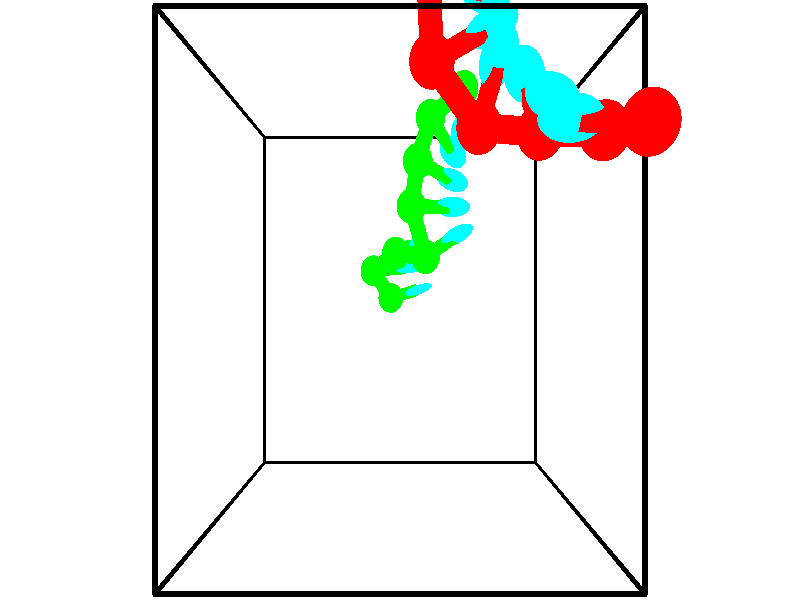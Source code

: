 // switches for output
#declare DRAW_BASES = 1; // possible values are 0, 1; only relevant for DNA ribbons
#declare DRAW_BASES_TYPE = 3; // possible values are 1, 2, 3; only relevant for DNA ribbons
#declare DRAW_FOG = 0; // set to 1 to enable fog

#include "colors.inc"

#include "transforms.inc"
background { rgb <1, 1, 1>}

#default {
   normal{
       ripples 0.25
       frequency 0.20
       turbulence 0.2
       lambda 5
   }
	finish {
		phong 0.1
		phong_size 40.
	}
}

// original window dimensions: 1024x640


// camera settings

camera {
	sky <-0, 1, 0>
	up <-0, 1, 0>
	right 1.6 * <1, 0, 0>
	location <2.5, 2.5, 11.1562>
	look_at <2.5, 2.5, 2.5>
	direction <0, 0, -8.6562>
	angle 67.0682
}


# declare cpy_camera_pos = <2.5, 2.5, 11.1562>;
# if (DRAW_FOG = 1)
fog {
	fog_type 2
	up vnormalize(cpy_camera_pos)
	color rgbt<1,1,1,0.3>
	distance 1e-5
	fog_alt 3e-3
	fog_offset 4
}
# end


// LIGHTS

# declare lum = 6;
global_settings {
	ambient_light rgb lum * <0.05, 0.05, 0.05>
	max_trace_level 15
}# declare cpy_direct_light_amount = 0.25;
light_source
{	1000 * <-1, -1, 1>,
	rgb lum * cpy_direct_light_amount
	parallel
}

light_source
{	1000 * <1, 1, -1>,
	rgb lum * cpy_direct_light_amount
	parallel
}

// strand 0

// nucleotide -1

// particle -1
sphere {
	<3.599775, 6.474388, 4.539356> 0.250000
	pigment { color rgbt <1,0,0,0> }
	no_shadow
}
cylinder {
	<3.592304, 6.204208, 4.244488>,  <3.587822, 6.042100, 4.067567>, 0.100000
	pigment { color rgbt <1,0,0,0> }
	no_shadow
}
cylinder {
	<3.592304, 6.204208, 4.244488>,  <3.599775, 6.474388, 4.539356>, 0.100000
	pigment { color rgbt <1,0,0,0> }
	no_shadow
}

// particle -1
sphere {
	<3.592304, 6.204208, 4.244488> 0.100000
	pigment { color rgbt <1,0,0,0> }
	no_shadow
}
sphere {
	0, 1
	scale<0.080000,0.200000,0.300000>
	matrix <0.063707, -0.736603, 0.673317,
		-0.997794, -0.034388, 0.056788,
		-0.018676, -0.675450, -0.737169,
		3.586701, 6.001574, 4.023337>
	pigment { color rgbt <0,1,1,0> }
	no_shadow
}
cylinder {
	<3.100488, 6.052768, 4.766293>,  <3.599775, 6.474388, 4.539356>, 0.130000
	pigment { color rgbt <1,0,0,0> }
	no_shadow
}

// nucleotide -1

// particle -1
sphere {
	<3.100488, 6.052768, 4.766293> 0.250000
	pigment { color rgbt <1,0,0,0> }
	no_shadow
}
cylinder {
	<3.332030, 5.858234, 4.504482>,  <3.470956, 5.741514, 4.347396>, 0.100000
	pigment { color rgbt <1,0,0,0> }
	no_shadow
}
cylinder {
	<3.332030, 5.858234, 4.504482>,  <3.100488, 6.052768, 4.766293>, 0.100000
	pigment { color rgbt <1,0,0,0> }
	no_shadow
}

// particle -1
sphere {
	<3.332030, 5.858234, 4.504482> 0.100000
	pigment { color rgbt <1,0,0,0> }
	no_shadow
}
sphere {
	0, 1
	scale<0.080000,0.200000,0.300000>
	matrix <-0.012008, -0.807673, 0.589508,
		-0.815347, -0.333376, -0.473360,
		0.578848, -0.486338, -0.654531,
		3.505687, 5.712334, 4.308125>
	pigment { color rgbt <0,1,1,0> }
	no_shadow
}
cylinder {
	<2.800163, 5.372075, 4.818609>,  <3.100488, 6.052768, 4.766293>, 0.130000
	pigment { color rgbt <1,0,0,0> }
	no_shadow
}

// nucleotide -1

// particle -1
sphere {
	<2.800163, 5.372075, 4.818609> 0.250000
	pigment { color rgbt <1,0,0,0> }
	no_shadow
}
cylinder {
	<3.169316, 5.331760, 4.669947>,  <3.390808, 5.307571, 4.580749>, 0.100000
	pigment { color rgbt <1,0,0,0> }
	no_shadow
}
cylinder {
	<3.169316, 5.331760, 4.669947>,  <2.800163, 5.372075, 4.818609>, 0.100000
	pigment { color rgbt <1,0,0,0> }
	no_shadow
}

// particle -1
sphere {
	<3.169316, 5.331760, 4.669947> 0.100000
	pigment { color rgbt <1,0,0,0> }
	no_shadow
}
sphere {
	0, 1
	scale<0.080000,0.200000,0.300000>
	matrix <0.163199, -0.771811, 0.614552,
		-0.348786, -0.627814, -0.695843,
		0.922884, -0.100787, -0.371656,
		3.446181, 5.301524, 4.558450>
	pigment { color rgbt <0,1,1,0> }
	no_shadow
}
cylinder {
	<2.851203, 4.690482, 4.508881>,  <2.800163, 5.372075, 4.818609>, 0.130000
	pigment { color rgbt <1,0,0,0> }
	no_shadow
}

// nucleotide -1

// particle -1
sphere {
	<2.851203, 4.690482, 4.508881> 0.250000
	pigment { color rgbt <1,0,0,0> }
	no_shadow
}
cylinder {
	<3.206441, 4.827744, 4.631214>,  <3.419584, 4.910100, 4.704614>, 0.100000
	pigment { color rgbt <1,0,0,0> }
	no_shadow
}
cylinder {
	<3.206441, 4.827744, 4.631214>,  <2.851203, 4.690482, 4.508881>, 0.100000
	pigment { color rgbt <1,0,0,0> }
	no_shadow
}

// particle -1
sphere {
	<3.206441, 4.827744, 4.631214> 0.100000
	pigment { color rgbt <1,0,0,0> }
	no_shadow
}
sphere {
	0, 1
	scale<0.080000,0.200000,0.300000>
	matrix <0.156345, -0.851180, 0.501047,
		0.432255, -0.397162, -0.809579,
		0.888094, 0.343154, 0.305833,
		3.472869, 4.930690, 4.722964>
	pigment { color rgbt <0,1,1,0> }
	no_shadow
}
cylinder {
	<3.378808, 4.100641, 4.438374>,  <2.851203, 4.690482, 4.508881>, 0.130000
	pigment { color rgbt <1,0,0,0> }
	no_shadow
}

// nucleotide -1

// particle -1
sphere {
	<3.378808, 4.100641, 4.438374> 0.250000
	pigment { color rgbt <1,0,0,0> }
	no_shadow
}
cylinder {
	<3.459866, 4.382385, 4.710495>,  <3.508500, 4.551432, 4.873768>, 0.100000
	pigment { color rgbt <1,0,0,0> }
	no_shadow
}
cylinder {
	<3.459866, 4.382385, 4.710495>,  <3.378808, 4.100641, 4.438374>, 0.100000
	pigment { color rgbt <1,0,0,0> }
	no_shadow
}

// particle -1
sphere {
	<3.459866, 4.382385, 4.710495> 0.100000
	pigment { color rgbt <1,0,0,0> }
	no_shadow
}
sphere {
	0, 1
	scale<0.080000,0.200000,0.300000>
	matrix <0.187578, -0.709772, 0.678997,
		0.961119, -0.009984, -0.275953,
		0.202643, 0.704360, 0.680303,
		3.520658, 4.593693, 4.914586>
	pigment { color rgbt <0,1,1,0> }
	no_shadow
}
cylinder {
	<4.011173, 4.007578, 4.643016>,  <3.378808, 4.100641, 4.438374>, 0.130000
	pigment { color rgbt <1,0,0,0> }
	no_shadow
}

// nucleotide -1

// particle -1
sphere {
	<4.011173, 4.007578, 4.643016> 0.250000
	pigment { color rgbt <1,0,0,0> }
	no_shadow
}
cylinder {
	<3.851635, 4.207474, 4.950569>,  <3.755912, 4.327411, 5.135101>, 0.100000
	pigment { color rgbt <1,0,0,0> }
	no_shadow
}
cylinder {
	<3.851635, 4.207474, 4.950569>,  <4.011173, 4.007578, 4.643016>, 0.100000
	pigment { color rgbt <1,0,0,0> }
	no_shadow
}

// particle -1
sphere {
	<3.851635, 4.207474, 4.950569> 0.100000
	pigment { color rgbt <1,0,0,0> }
	no_shadow
}
sphere {
	0, 1
	scale<0.080000,0.200000,0.300000>
	matrix <0.116174, -0.804169, 0.582937,
		0.909629, 0.321827, 0.262683,
		-0.398846, 0.499740, 0.768884,
		3.731981, 4.357396, 5.181234>
	pigment { color rgbt <0,1,1,0> }
	no_shadow
}
cylinder {
	<4.528137, 3.899741, 5.171225>,  <4.011173, 4.007578, 4.643016>, 0.130000
	pigment { color rgbt <1,0,0,0> }
	no_shadow
}

// nucleotide -1

// particle -1
sphere {
	<4.528137, 3.899741, 5.171225> 0.250000
	pigment { color rgbt <1,0,0,0> }
	no_shadow
}
cylinder {
	<4.189281, 4.007137, 5.354645>,  <3.985968, 4.071575, 5.464697>, 0.100000
	pigment { color rgbt <1,0,0,0> }
	no_shadow
}
cylinder {
	<4.189281, 4.007137, 5.354645>,  <4.528137, 3.899741, 5.171225>, 0.100000
	pigment { color rgbt <1,0,0,0> }
	no_shadow
}

// particle -1
sphere {
	<4.189281, 4.007137, 5.354645> 0.100000
	pigment { color rgbt <1,0,0,0> }
	no_shadow
}
sphere {
	0, 1
	scale<0.080000,0.200000,0.300000>
	matrix <0.084216, -0.784209, 0.614755,
		0.524655, 0.559400, 0.641723,
		-0.847139, 0.268491, 0.458550,
		3.935140, 4.087685, 5.492209>
	pigment { color rgbt <0,1,1,0> }
	no_shadow
}
cylinder {
	<4.711170, 3.810075, 5.825097>,  <4.528137, 3.899741, 5.171225>, 0.130000
	pigment { color rgbt <1,0,0,0> }
	no_shadow
}

// nucleotide -1

// particle -1
sphere {
	<4.711170, 3.810075, 5.825097> 0.250000
	pigment { color rgbt <1,0,0,0> }
	no_shadow
}
cylinder {
	<4.311495, 3.824772, 5.831722>,  <4.071690, 3.833590, 5.835697>, 0.100000
	pigment { color rgbt <1,0,0,0> }
	no_shadow
}
cylinder {
	<4.311495, 3.824772, 5.831722>,  <4.711170, 3.810075, 5.825097>, 0.100000
	pigment { color rgbt <1,0,0,0> }
	no_shadow
}

// particle -1
sphere {
	<4.311495, 3.824772, 5.831722> 0.100000
	pigment { color rgbt <1,0,0,0> }
	no_shadow
}
sphere {
	0, 1
	scale<0.080000,0.200000,0.300000>
	matrix <-0.012691, -0.676884, 0.735980,
		0.038253, 0.735172, 0.676801,
		-0.999187, 0.036743, 0.016563,
		4.011739, 3.835795, 5.836691>
	pigment { color rgbt <0,1,1,0> }
	no_shadow
}
// strand 1

// nucleotide -1

// particle -1
sphere {
	<2.314464, 2.536101, -1.065900> 0.250000
	pigment { color rgbt <0,1,0,0> }
	no_shadow
}
cylinder {
	<2.623924, 2.611763, -0.824013>,  <2.809601, 2.657161, -0.678881>, 0.100000
	pigment { color rgbt <0,1,0,0> }
	no_shadow
}
cylinder {
	<2.623924, 2.611763, -0.824013>,  <2.314464, 2.536101, -1.065900>, 0.100000
	pigment { color rgbt <0,1,0,0> }
	no_shadow
}

// particle -1
sphere {
	<2.623924, 2.611763, -0.824013> 0.100000
	pigment { color rgbt <0,1,0,0> }
	no_shadow
}
sphere {
	0, 1
	scale<0.080000,0.200000,0.300000>
	matrix <-0.255181, 0.966593, 0.024118,
		-0.579953, -0.172971, 0.796075,
		0.773652, 0.189156, 0.604718,
		2.856020, 2.668510, -0.642597>
	pigment { color rgbt <0,1,1,0> }
	no_shadow
}
cylinder {
	<1.980547, 2.974288, -0.613055>,  <2.314464, 2.536101, -1.065900>, 0.130000
	pigment { color rgbt <0,1,0,0> }
	no_shadow
}

// nucleotide -1

// particle -1
sphere {
	<1.980547, 2.974288, -0.613055> 0.250000
	pigment { color rgbt <0,1,0,0> }
	no_shadow
}
cylinder {
	<2.379482, 3.003326, -0.610363>,  <2.618844, 3.020750, -0.608748>, 0.100000
	pigment { color rgbt <0,1,0,0> }
	no_shadow
}
cylinder {
	<2.379482, 3.003326, -0.610363>,  <1.980547, 2.974288, -0.613055>, 0.100000
	pigment { color rgbt <0,1,0,0> }
	no_shadow
}

// particle -1
sphere {
	<2.379482, 3.003326, -0.610363> 0.100000
	pigment { color rgbt <0,1,0,0> }
	no_shadow
}
sphere {
	0, 1
	scale<0.080000,0.200000,0.300000>
	matrix <-0.072242, 0.971561, 0.225501,
		0.009832, -0.225387, 0.974220,
		0.997339, 0.072597, 0.006730,
		2.678684, 3.025105, -0.608344>
	pigment { color rgbt <0,1,1,0> }
	no_shadow
}
cylinder {
	<2.420703, 3.212684, 0.094541>,  <1.980547, 2.974288, -0.613055>, 0.130000
	pigment { color rgbt <0,1,0,0> }
	no_shadow
}

// nucleotide -1

// particle -1
sphere {
	<2.420703, 3.212684, 0.094541> 0.250000
	pigment { color rgbt <0,1,0,0> }
	no_shadow
}
cylinder {
	<2.575050, 3.311234, -0.261078>,  <2.667659, 3.370363, -0.474449>, 0.100000
	pigment { color rgbt <0,1,0,0> }
	no_shadow
}
cylinder {
	<2.575050, 3.311234, -0.261078>,  <2.420703, 3.212684, 0.094541>, 0.100000
	pigment { color rgbt <0,1,0,0> }
	no_shadow
}

// particle -1
sphere {
	<2.575050, 3.311234, -0.261078> 0.100000
	pigment { color rgbt <0,1,0,0> }
	no_shadow
}
sphere {
	0, 1
	scale<0.080000,0.200000,0.300000>
	matrix <-0.254492, 0.954716, 0.154114,
		0.886757, 0.166788, 0.431095,
		0.385869, 0.246373, -0.889048,
		2.690811, 3.385145, -0.527792>
	pigment { color rgbt <0,1,1,0> }
	no_shadow
}
cylinder {
	<2.942745, 3.124885, 0.669923>,  <2.420703, 3.212684, 0.094541>, 0.130000
	pigment { color rgbt <0,1,0,0> }
	no_shadow
}

// nucleotide -1

// particle -1
sphere {
	<2.942745, 3.124885, 0.669923> 0.250000
	pigment { color rgbt <0,1,0,0> }
	no_shadow
}
cylinder {
	<3.234745, 3.284561, 0.891823>,  <3.409945, 3.380367, 1.024963>, 0.100000
	pigment { color rgbt <0,1,0,0> }
	no_shadow
}
cylinder {
	<3.234745, 3.284561, 0.891823>,  <2.942745, 3.124885, 0.669923>, 0.100000
	pigment { color rgbt <0,1,0,0> }
	no_shadow
}

// particle -1
sphere {
	<3.234745, 3.284561, 0.891823> 0.100000
	pigment { color rgbt <0,1,0,0> }
	no_shadow
}
sphere {
	0, 1
	scale<0.080000,0.200000,0.300000>
	matrix <-0.195899, 0.899850, -0.389735,
		-0.654770, 0.175832, 0.735092,
		0.730000, 0.399190, 0.554750,
		3.453745, 3.404318, 1.058248>
	pigment { color rgbt <0,1,1,0> }
	no_shadow
}
cylinder {
	<2.692913, 3.833889, 0.858194>,  <2.942745, 3.124885, 0.669923>, 0.130000
	pigment { color rgbt <0,1,0,0> }
	no_shadow
}

// nucleotide -1

// particle -1
sphere {
	<2.692913, 3.833889, 0.858194> 0.250000
	pigment { color rgbt <0,1,0,0> }
	no_shadow
}
cylinder {
	<3.092777, 3.825607, 0.864536>,  <3.332696, 3.820639, 0.868342>, 0.100000
	pigment { color rgbt <0,1,0,0> }
	no_shadow
}
cylinder {
	<3.092777, 3.825607, 0.864536>,  <2.692913, 3.833889, 0.858194>, 0.100000
	pigment { color rgbt <0,1,0,0> }
	no_shadow
}

// particle -1
sphere {
	<3.092777, 3.825607, 0.864536> 0.100000
	pigment { color rgbt <0,1,0,0> }
	no_shadow
}
sphere {
	0, 1
	scale<0.080000,0.200000,0.300000>
	matrix <0.025995, 0.839593, -0.542593,
		-0.002080, 0.542821, 0.839846,
		0.999660, -0.020703, 0.015857,
		3.392675, 3.819396, 0.869293>
	pigment { color rgbt <0,1,1,0> }
	no_shadow
}
cylinder {
	<2.799494, 4.448091, 1.009338>,  <2.692913, 3.833889, 0.858194>, 0.130000
	pigment { color rgbt <0,1,0,0> }
	no_shadow
}

// nucleotide -1

// particle -1
sphere {
	<2.799494, 4.448091, 1.009338> 0.250000
	pigment { color rgbt <0,1,0,0> }
	no_shadow
}
cylinder {
	<3.143513, 4.321152, 0.849533>,  <3.349924, 4.244988, 0.753650>, 0.100000
	pigment { color rgbt <0,1,0,0> }
	no_shadow
}
cylinder {
	<3.143513, 4.321152, 0.849533>,  <2.799494, 4.448091, 1.009338>, 0.100000
	pigment { color rgbt <0,1,0,0> }
	no_shadow
}

// particle -1
sphere {
	<3.143513, 4.321152, 0.849533> 0.100000
	pigment { color rgbt <0,1,0,0> }
	no_shadow
}
sphere {
	0, 1
	scale<0.080000,0.200000,0.300000>
	matrix <0.058190, 0.838927, -0.541125,
		0.506887, 0.442145, 0.739982,
		0.860046, -0.317348, -0.399513,
		3.401527, 4.225947, 0.729679>
	pigment { color rgbt <0,1,1,0> }
	no_shadow
}
cylinder {
	<3.015484, 5.071961, 0.953300>,  <2.799494, 4.448091, 1.009338>, 0.130000
	pigment { color rgbt <0,1,0,0> }
	no_shadow
}

// nucleotide -1

// particle -1
sphere {
	<3.015484, 5.071961, 0.953300> 0.250000
	pigment { color rgbt <0,1,0,0> }
	no_shadow
}
cylinder {
	<3.252075, 4.836670, 0.732704>,  <3.394030, 4.695495, 0.600347>, 0.100000
	pigment { color rgbt <0,1,0,0> }
	no_shadow
}
cylinder {
	<3.252075, 4.836670, 0.732704>,  <3.015484, 5.071961, 0.953300>, 0.100000
	pigment { color rgbt <0,1,0,0> }
	no_shadow
}

// particle -1
sphere {
	<3.252075, 4.836670, 0.732704> 0.100000
	pigment { color rgbt <0,1,0,0> }
	no_shadow
}
sphere {
	0, 1
	scale<0.080000,0.200000,0.300000>
	matrix <0.034634, 0.701861, -0.711472,
		0.805577, 0.401720, 0.435508,
		0.591478, -0.588229, -0.551490,
		3.429519, 4.660202, 0.567257>
	pigment { color rgbt <0,1,1,0> }
	no_shadow
}
cylinder {
	<3.597373, 5.535948, 0.772135>,  <3.015484, 5.071961, 0.953300>, 0.130000
	pigment { color rgbt <0,1,0,0> }
	no_shadow
}

// nucleotide -1

// particle -1
sphere {
	<3.597373, 5.535948, 0.772135> 0.250000
	pigment { color rgbt <0,1,0,0> }
	no_shadow
}
cylinder {
	<3.607586, 5.226349, 0.519066>,  <3.613714, 5.040589, 0.367224>, 0.100000
	pigment { color rgbt <0,1,0,0> }
	no_shadow
}
cylinder {
	<3.607586, 5.226349, 0.519066>,  <3.597373, 5.535948, 0.772135>, 0.100000
	pigment { color rgbt <0,1,0,0> }
	no_shadow
}

// particle -1
sphere {
	<3.607586, 5.226349, 0.519066> 0.100000
	pigment { color rgbt <0,1,0,0> }
	no_shadow
}
sphere {
	0, 1
	scale<0.080000,0.200000,0.300000>
	matrix <0.139405, 0.629452, -0.764432,
		0.989906, -0.068679, 0.123971,
		0.025533, -0.773998, -0.632673,
		3.615246, 4.994149, 0.329264>
	pigment { color rgbt <0,1,1,0> }
	no_shadow
}
// box output
cylinder {
	<0.000000, 0.000000, 0.000000>,  <5.000000, 0.000000, 0.000000>, 0.025000
	pigment { color rgbt <0,0,0,0> }
	no_shadow
}
cylinder {
	<0.000000, 0.000000, 0.000000>,  <0.000000, 5.000000, 0.000000>, 0.025000
	pigment { color rgbt <0,0,0,0> }
	no_shadow
}
cylinder {
	<0.000000, 0.000000, 0.000000>,  <0.000000, 0.000000, 5.000000>, 0.025000
	pigment { color rgbt <0,0,0,0> }
	no_shadow
}
cylinder {
	<5.000000, 5.000000, 5.000000>,  <0.000000, 5.000000, 5.000000>, 0.025000
	pigment { color rgbt <0,0,0,0> }
	no_shadow
}
cylinder {
	<5.000000, 5.000000, 5.000000>,  <5.000000, 0.000000, 5.000000>, 0.025000
	pigment { color rgbt <0,0,0,0> }
	no_shadow
}
cylinder {
	<5.000000, 5.000000, 5.000000>,  <5.000000, 5.000000, 0.000000>, 0.025000
	pigment { color rgbt <0,0,0,0> }
	no_shadow
}
cylinder {
	<0.000000, 0.000000, 5.000000>,  <0.000000, 5.000000, 5.000000>, 0.025000
	pigment { color rgbt <0,0,0,0> }
	no_shadow
}
cylinder {
	<0.000000, 0.000000, 5.000000>,  <5.000000, 0.000000, 5.000000>, 0.025000
	pigment { color rgbt <0,0,0,0> }
	no_shadow
}
cylinder {
	<5.000000, 5.000000, 0.000000>,  <0.000000, 5.000000, 0.000000>, 0.025000
	pigment { color rgbt <0,0,0,0> }
	no_shadow
}
cylinder {
	<5.000000, 5.000000, 0.000000>,  <5.000000, 0.000000, 0.000000>, 0.025000
	pigment { color rgbt <0,0,0,0> }
	no_shadow
}
cylinder {
	<5.000000, 0.000000, 5.000000>,  <5.000000, 0.000000, 0.000000>, 0.025000
	pigment { color rgbt <0,0,0,0> }
	no_shadow
}
cylinder {
	<0.000000, 5.000000, 0.000000>,  <0.000000, 5.000000, 5.000000>, 0.025000
	pigment { color rgbt <0,0,0,0> }
	no_shadow
}
// end of box output
